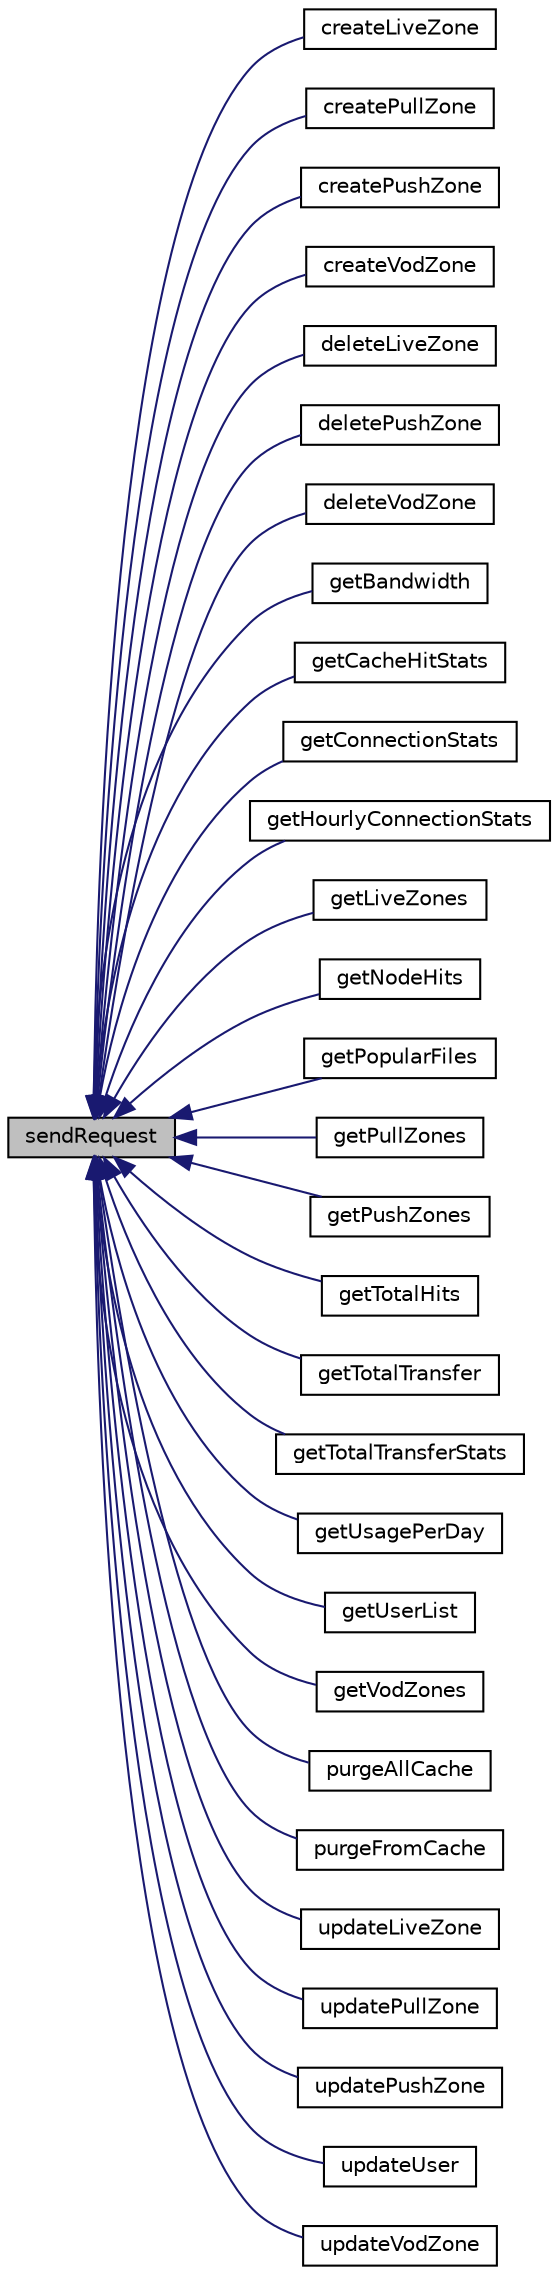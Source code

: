 digraph G
{
  edge [fontname="Helvetica",fontsize="10",labelfontname="Helvetica",labelfontsize="10"];
  node [fontname="Helvetica",fontsize="10",shape=record];
  rankdir=LR;
  Node1 [label="sendRequest",height=0.2,width=0.4,color="black", fillcolor="grey75", style="filled" fontcolor="black"];
  Node1 -> Node2 [dir=back,color="midnightblue",fontsize="10",style="solid",fontname="Helvetica"];
  Node2 [label="createLiveZone",height=0.2,width=0.4,color="black", fillcolor="white", style="filled",URL="$class_max_c_d_n.html#a541ec1657aca049f04e53517f95d8bf6"];
  Node1 -> Node3 [dir=back,color="midnightblue",fontsize="10",style="solid",fontname="Helvetica"];
  Node3 [label="createPullZone",height=0.2,width=0.4,color="black", fillcolor="white", style="filled",URL="$class_max_c_d_n.html#a842e2c679ffc3af1d78bc67f35edfc8b"];
  Node1 -> Node4 [dir=back,color="midnightblue",fontsize="10",style="solid",fontname="Helvetica"];
  Node4 [label="createPushZone",height=0.2,width=0.4,color="black", fillcolor="white", style="filled",URL="$class_max_c_d_n.html#a56f74befea49b5aad3ce999b0b700cd0"];
  Node1 -> Node5 [dir=back,color="midnightblue",fontsize="10",style="solid",fontname="Helvetica"];
  Node5 [label="createVodZone",height=0.2,width=0.4,color="black", fillcolor="white", style="filled",URL="$class_max_c_d_n.html#aa692957f148655dfb52b57856752cb1a"];
  Node1 -> Node6 [dir=back,color="midnightblue",fontsize="10",style="solid",fontname="Helvetica"];
  Node6 [label="deleteLiveZone",height=0.2,width=0.4,color="black", fillcolor="white", style="filled",URL="$class_max_c_d_n.html#a4a95c42a3716d9f45be0cbe37db33ff9"];
  Node1 -> Node7 [dir=back,color="midnightblue",fontsize="10",style="solid",fontname="Helvetica"];
  Node7 [label="deletePushZone",height=0.2,width=0.4,color="black", fillcolor="white", style="filled",URL="$class_max_c_d_n.html#a020946e4c4bd99908cf439113569ef2b"];
  Node1 -> Node8 [dir=back,color="midnightblue",fontsize="10",style="solid",fontname="Helvetica"];
  Node8 [label="deleteVodZone",height=0.2,width=0.4,color="black", fillcolor="white", style="filled",URL="$class_max_c_d_n.html#a44ef0c0f3348b3823a827d4f8fd1f69b"];
  Node1 -> Node9 [dir=back,color="midnightblue",fontsize="10",style="solid",fontname="Helvetica"];
  Node9 [label="getBandwidth",height=0.2,width=0.4,color="black", fillcolor="white", style="filled",URL="$class_max_c_d_n.html#aa7c52da790e6d9e3acceb12d93c90de6"];
  Node1 -> Node10 [dir=back,color="midnightblue",fontsize="10",style="solid",fontname="Helvetica"];
  Node10 [label="getCacheHitStats",height=0.2,width=0.4,color="black", fillcolor="white", style="filled",URL="$class_max_c_d_n.html#a2eba6ff5a4ac4d5348b6fc17ad4e90de"];
  Node1 -> Node11 [dir=back,color="midnightblue",fontsize="10",style="solid",fontname="Helvetica"];
  Node11 [label="getConnectionStats",height=0.2,width=0.4,color="black", fillcolor="white", style="filled",URL="$class_max_c_d_n.html#a0ccdaad45884b8d37ec214a9fef96f69"];
  Node1 -> Node12 [dir=back,color="midnightblue",fontsize="10",style="solid",fontname="Helvetica"];
  Node12 [label="getHourlyConnectionStats",height=0.2,width=0.4,color="black", fillcolor="white", style="filled",URL="$class_max_c_d_n.html#a6a37fba9236e945837fdab2615463fd8"];
  Node1 -> Node13 [dir=back,color="midnightblue",fontsize="10",style="solid",fontname="Helvetica"];
  Node13 [label="getLiveZones",height=0.2,width=0.4,color="black", fillcolor="white", style="filled",URL="$class_max_c_d_n.html#a1492bb1d403e0e37bbb6694ceade7431"];
  Node1 -> Node14 [dir=back,color="midnightblue",fontsize="10",style="solid",fontname="Helvetica"];
  Node14 [label="getNodeHits",height=0.2,width=0.4,color="black", fillcolor="white", style="filled",URL="$class_max_c_d_n.html#a5edac3917b1fc456d9919a2b27954032"];
  Node1 -> Node15 [dir=back,color="midnightblue",fontsize="10",style="solid",fontname="Helvetica"];
  Node15 [label="getPopularFiles",height=0.2,width=0.4,color="black", fillcolor="white", style="filled",URL="$class_max_c_d_n.html#ad34a2fa79fb678324ec5d8a98f6f58f4"];
  Node1 -> Node16 [dir=back,color="midnightblue",fontsize="10",style="solid",fontname="Helvetica"];
  Node16 [label="getPullZones",height=0.2,width=0.4,color="black", fillcolor="white", style="filled",URL="$class_max_c_d_n.html#af25dffec4a45683331d76e16ac82f125"];
  Node1 -> Node17 [dir=back,color="midnightblue",fontsize="10",style="solid",fontname="Helvetica"];
  Node17 [label="getPushZones",height=0.2,width=0.4,color="black", fillcolor="white", style="filled",URL="$class_max_c_d_n.html#a16b0ec27cb42588cc908b1fa1fb5dc3b"];
  Node1 -> Node18 [dir=back,color="midnightblue",fontsize="10",style="solid",fontname="Helvetica"];
  Node18 [label="getTotalHits",height=0.2,width=0.4,color="black", fillcolor="white", style="filled",URL="$class_max_c_d_n.html#aa14c507a271bdd2536047035549153e7"];
  Node1 -> Node19 [dir=back,color="midnightblue",fontsize="10",style="solid",fontname="Helvetica"];
  Node19 [label="getTotalTransfer",height=0.2,width=0.4,color="black", fillcolor="white", style="filled",URL="$class_max_c_d_n.html#a4182fd3c7541817bfed426647cdf24b6"];
  Node1 -> Node20 [dir=back,color="midnightblue",fontsize="10",style="solid",fontname="Helvetica"];
  Node20 [label="getTotalTransferStats",height=0.2,width=0.4,color="black", fillcolor="white", style="filled",URL="$class_max_c_d_n.html#a2f721064cd497651f42b949d8cbeae27"];
  Node1 -> Node21 [dir=back,color="midnightblue",fontsize="10",style="solid",fontname="Helvetica"];
  Node21 [label="getUsagePerDay",height=0.2,width=0.4,color="black", fillcolor="white", style="filled",URL="$class_max_c_d_n.html#a0f0f34de0a9b9e8aee763a10620b0310"];
  Node1 -> Node22 [dir=back,color="midnightblue",fontsize="10",style="solid",fontname="Helvetica"];
  Node22 [label="getUserList",height=0.2,width=0.4,color="black", fillcolor="white", style="filled",URL="$class_max_c_d_n.html#aeb20dee182d29e6d339cab9682b4ff04"];
  Node1 -> Node23 [dir=back,color="midnightblue",fontsize="10",style="solid",fontname="Helvetica"];
  Node23 [label="getVodZones",height=0.2,width=0.4,color="black", fillcolor="white", style="filled",URL="$class_max_c_d_n.html#a252e5eb5e92bda7e596ef52038156db8"];
  Node1 -> Node24 [dir=back,color="midnightblue",fontsize="10",style="solid",fontname="Helvetica"];
  Node24 [label="purgeAllCache",height=0.2,width=0.4,color="black", fillcolor="white", style="filled",URL="$class_max_c_d_n.html#a1ffd352aec7f5cbd343401630382316b"];
  Node1 -> Node25 [dir=back,color="midnightblue",fontsize="10",style="solid",fontname="Helvetica"];
  Node25 [label="purgeFromCache",height=0.2,width=0.4,color="black", fillcolor="white", style="filled",URL="$class_max_c_d_n.html#a62a3e75f63fe9295ec761eaee62294fb"];
  Node1 -> Node26 [dir=back,color="midnightblue",fontsize="10",style="solid",fontname="Helvetica"];
  Node26 [label="updateLiveZone",height=0.2,width=0.4,color="black", fillcolor="white", style="filled",URL="$class_max_c_d_n.html#a887cf925e7b0137f584f75c0ea253a64"];
  Node1 -> Node27 [dir=back,color="midnightblue",fontsize="10",style="solid",fontname="Helvetica"];
  Node27 [label="updatePullZone",height=0.2,width=0.4,color="black", fillcolor="white", style="filled",URL="$class_max_c_d_n.html#ad95bc411959f49b988bed017381a6103"];
  Node1 -> Node28 [dir=back,color="midnightblue",fontsize="10",style="solid",fontname="Helvetica"];
  Node28 [label="updatePushZone",height=0.2,width=0.4,color="black", fillcolor="white", style="filled",URL="$class_max_c_d_n.html#a6f76399ae6628212637357d101c3a37f"];
  Node1 -> Node29 [dir=back,color="midnightblue",fontsize="10",style="solid",fontname="Helvetica"];
  Node29 [label="updateUser",height=0.2,width=0.4,color="black", fillcolor="white", style="filled",URL="$class_max_c_d_n.html#a1d86f2ee4963b6bfeb447979f58e8e0e"];
  Node1 -> Node30 [dir=back,color="midnightblue",fontsize="10",style="solid",fontname="Helvetica"];
  Node30 [label="updateVodZone",height=0.2,width=0.4,color="black", fillcolor="white", style="filled",URL="$class_max_c_d_n.html#a9dbe6ee3e3316947a53c7449b5058cdb"];
}

